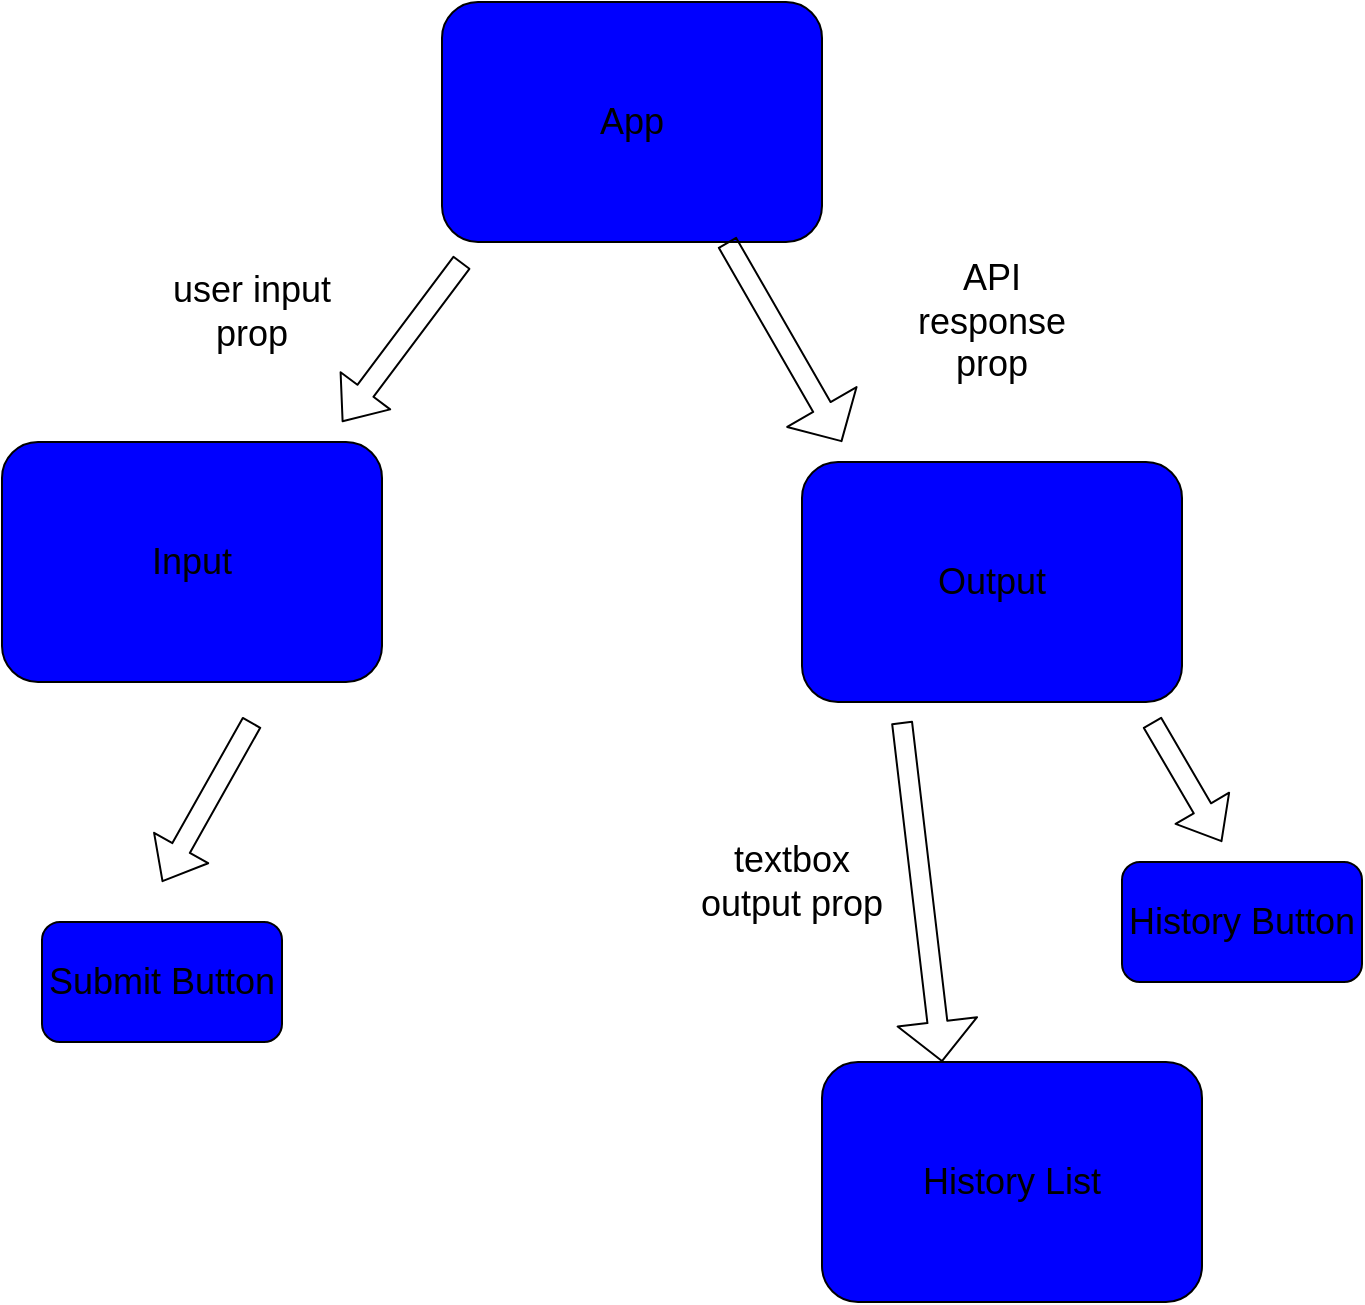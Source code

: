 <mxfile>
    <diagram id="4Wi82rdX4QUg5R__Zln7" name="Page-1">
        <mxGraphModel dx="1252" dy="661" grid="1" gridSize="10" guides="1" tooltips="1" connect="1" arrows="1" fold="1" page="1" pageScale="1" pageWidth="827" pageHeight="1169" math="0" shadow="0">
            <root>
                <mxCell id="0"/>
                <mxCell id="1" parent="0"/>
                <mxCell id="3" value="&lt;font style=&quot;font-size: 18px;&quot;&gt;App&lt;/font&gt;" style="rounded=1;whiteSpace=wrap;html=1;strokeColor=#000000;fillColor=#0000FF;" vertex="1" parent="1">
                    <mxGeometry x="320" y="110" width="190" height="120" as="geometry"/>
                </mxCell>
                <mxCell id="4" value="&lt;font style=&quot;font-size: 18px;&quot;&gt;Input&lt;/font&gt;" style="rounded=1;whiteSpace=wrap;html=1;strokeColor=#000000;fillColor=#0000FF;" vertex="1" parent="1">
                    <mxGeometry x="100" y="330" width="190" height="120" as="geometry"/>
                </mxCell>
                <mxCell id="5" value="&lt;font style=&quot;font-size: 18px;&quot;&gt;Output&lt;/font&gt;" style="rounded=1;whiteSpace=wrap;html=1;strokeColor=#000000;fillColor=#0000FF;" vertex="1" parent="1">
                    <mxGeometry x="500" y="340" width="190" height="120" as="geometry"/>
                </mxCell>
                <mxCell id="6" value="" style="shape=flexArrow;endArrow=classic;html=1;fontSize=18;exitX=0.75;exitY=1;exitDx=0;exitDy=0;endWidth=29;endSize=6.23;" edge="1" parent="1" source="3">
                    <mxGeometry width="50" height="50" relative="1" as="geometry">
                        <mxPoint x="380" y="270" as="sourcePoint"/>
                        <mxPoint x="520" y="330" as="targetPoint"/>
                    </mxGeometry>
                </mxCell>
                <mxCell id="8" value="" style="shape=flexArrow;endArrow=classic;html=1;fontSize=18;" edge="1" parent="1">
                    <mxGeometry width="50" height="50" relative="1" as="geometry">
                        <mxPoint x="330" y="240" as="sourcePoint"/>
                        <mxPoint x="270" y="320" as="targetPoint"/>
                    </mxGeometry>
                </mxCell>
                <mxCell id="9" value="" style="shape=flexArrow;endArrow=classic;html=1;fontSize=18;endWidth=29;endSize=6.23;entryX=0.316;entryY=0;entryDx=0;entryDy=0;entryPerimeter=0;" edge="1" parent="1" target="11">
                    <mxGeometry width="50" height="50" relative="1" as="geometry">
                        <mxPoint x="550" y="470" as="sourcePoint"/>
                        <mxPoint x="410" y="500" as="targetPoint"/>
                    </mxGeometry>
                </mxCell>
                <mxCell id="11" value="&lt;font style=&quot;font-size: 18px;&quot;&gt;History List&lt;br&gt;&lt;/font&gt;" style="rounded=1;whiteSpace=wrap;html=1;strokeColor=#000000;fillColor=#0000FF;" vertex="1" parent="1">
                    <mxGeometry x="510" y="640" width="190" height="120" as="geometry"/>
                </mxCell>
                <mxCell id="12" value="Submit Button" style="rounded=1;whiteSpace=wrap;html=1;strokeColor=#000000;fontSize=18;fillColor=#0000FF;" vertex="1" parent="1">
                    <mxGeometry x="120" y="570" width="120" height="60" as="geometry"/>
                </mxCell>
                <mxCell id="13" value="" style="shape=flexArrow;endArrow=classic;html=1;fontSize=18;" edge="1" parent="1">
                    <mxGeometry width="50" height="50" relative="1" as="geometry">
                        <mxPoint x="225" y="470" as="sourcePoint"/>
                        <mxPoint x="180" y="550" as="targetPoint"/>
                    </mxGeometry>
                </mxCell>
                <mxCell id="14" value="History Button" style="rounded=1;whiteSpace=wrap;html=1;strokeColor=#000000;fontSize=18;fillColor=#0000FF;" vertex="1" parent="1">
                    <mxGeometry x="660" y="540" width="120" height="60" as="geometry"/>
                </mxCell>
                <mxCell id="15" value="" style="shape=flexArrow;endArrow=classic;html=1;fontSize=18;" edge="1" parent="1">
                    <mxGeometry width="50" height="50" relative="1" as="geometry">
                        <mxPoint x="675" y="470" as="sourcePoint"/>
                        <mxPoint x="710" y="530" as="targetPoint"/>
                    </mxGeometry>
                </mxCell>
                <mxCell id="16" value="user input prop&lt;span style=&quot;color: rgba(0, 0, 0, 0); font-family: monospace; font-size: 0px; text-align: start;&quot;&gt;%3CmxGraphModel%3E%3Croot%3E%3CmxCell%20id%3D%220%22%2F%3E%3CmxCell%20id%3D%221%22%20parent%3D%220%22%2F%3E%3CmxCell%20id%3D%222%22%20value%3D%22%22%20style%3D%22shape%3DflexArrow%3BendArrow%3Dclassic%3Bhtml%3D1%3BfontSize%3D18%3B%22%20edge%3D%221%22%20parent%3D%221%22%3E%3CmxGeometry%20width%3D%2250%22%20height%3D%2250%22%20relative%3D%221%22%20as%3D%22geometry%22%3E%3CmxPoint%20x%3D%22225%22%20y%3D%22470%22%20as%3D%22sourcePoint%22%2F%3E%3CmxPoint%20x%3D%22180%22%20y%3D%22550%22%20as%3D%22targetPoint%22%2F%3E%3C%2FmxGeometry%3E%3C%2FmxCell%3E%3C%2Froot%3E%3C%2FmxGraphModel%3E&lt;/span&gt;" style="text;html=1;strokeColor=none;fillColor=none;align=center;verticalAlign=middle;whiteSpace=wrap;rounded=0;fontSize=18;" vertex="1" parent="1">
                    <mxGeometry x="170" y="240" width="110" height="50" as="geometry"/>
                </mxCell>
                <mxCell id="17" value="API response prop" style="text;html=1;strokeColor=none;fillColor=none;align=center;verticalAlign=middle;whiteSpace=wrap;rounded=0;fontSize=18;" vertex="1" parent="1">
                    <mxGeometry x="540" y="240" width="110" height="60" as="geometry"/>
                </mxCell>
                <mxCell id="18" value="textbox output prop" style="text;html=1;strokeColor=none;fillColor=none;align=center;verticalAlign=middle;whiteSpace=wrap;rounded=0;fontSize=18;" vertex="1" parent="1">
                    <mxGeometry x="440" y="520" width="110" height="60" as="geometry"/>
                </mxCell>
            </root>
        </mxGraphModel>
    </diagram>
</mxfile>
